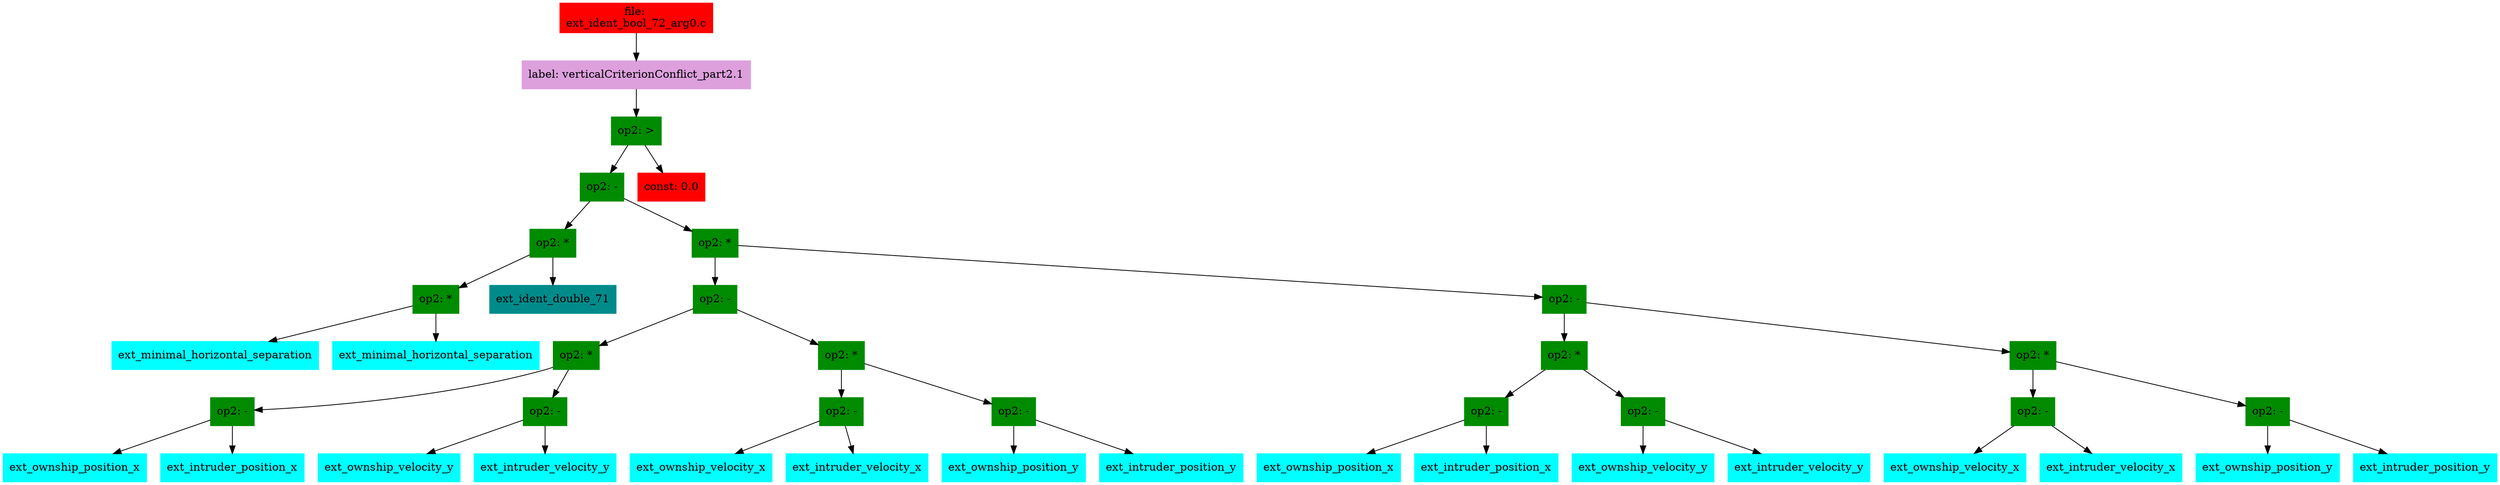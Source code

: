 digraph G {
node [shape=box]

0 [label="file: 
ext_ident_bool_72_arg0.c",color=red, style=filled]
1 [label="label: verticalCriterionConflict_part2.1",color=plum, style=filled]
0 -> 1
2 [label="op2: >",color=green4, style=filled]
1 -> 2
3 [label="op2: -",color=green4, style=filled]
2 -> 3
4 [label="op2: *",color=green4, style=filled]
3 -> 4
5 [label="op2: *",color=green4, style=filled]
4 -> 5
6 [label="ext_minimal_horizontal_separation",color=cyan1, style=filled]
5 -> 6
7 [label="ext_minimal_horizontal_separation",color=cyan1, style=filled]
5 -> 7
8 [label="ext_ident_double_71",color=cyan4, style=filled]
4 -> 8
25 [label="op2: *",color=green4, style=filled]
3 -> 25
26 [label="op2: -",color=green4, style=filled]
25 -> 26
27 [label="op2: *",color=green4, style=filled]
26 -> 27
28 [label="op2: -",color=green4, style=filled]
27 -> 28
29 [label="ext_ownship_position_x",color=cyan1, style=filled]
28 -> 29
30 [label="ext_intruder_position_x",color=cyan1, style=filled]
28 -> 30
31 [label="op2: -",color=green4, style=filled]
27 -> 31
32 [label="ext_ownship_velocity_y",color=cyan1, style=filled]
31 -> 32
33 [label="ext_intruder_velocity_y",color=cyan1, style=filled]
31 -> 33
34 [label="op2: *",color=green4, style=filled]
26 -> 34
35 [label="op2: -",color=green4, style=filled]
34 -> 35
36 [label="ext_ownship_velocity_x",color=cyan1, style=filled]
35 -> 36
37 [label="ext_intruder_velocity_x",color=cyan1, style=filled]
35 -> 37
38 [label="op2: -",color=green4, style=filled]
34 -> 38
39 [label="ext_ownship_position_y",color=cyan1, style=filled]
38 -> 39
40 [label="ext_intruder_position_y",color=cyan1, style=filled]
38 -> 40
41 [label="op2: -",color=green4, style=filled]
25 -> 41
42 [label="op2: *",color=green4, style=filled]
41 -> 42
43 [label="op2: -",color=green4, style=filled]
42 -> 43
44 [label="ext_ownship_position_x",color=cyan1, style=filled]
43 -> 44
45 [label="ext_intruder_position_x",color=cyan1, style=filled]
43 -> 45
46 [label="op2: -",color=green4, style=filled]
42 -> 46
47 [label="ext_ownship_velocity_y",color=cyan1, style=filled]
46 -> 47
48 [label="ext_intruder_velocity_y",color=cyan1, style=filled]
46 -> 48
49 [label="op2: *",color=green4, style=filled]
41 -> 49
50 [label="op2: -",color=green4, style=filled]
49 -> 50
51 [label="ext_ownship_velocity_x",color=cyan1, style=filled]
50 -> 51
52 [label="ext_intruder_velocity_x",color=cyan1, style=filled]
50 -> 52
53 [label="op2: -",color=green4, style=filled]
49 -> 53
54 [label="ext_ownship_position_y",color=cyan1, style=filled]
53 -> 54
55 [label="ext_intruder_position_y",color=cyan1, style=filled]
53 -> 55
56 [label="const: 0.0",color=red1, style=filled]
2 -> 56


}

